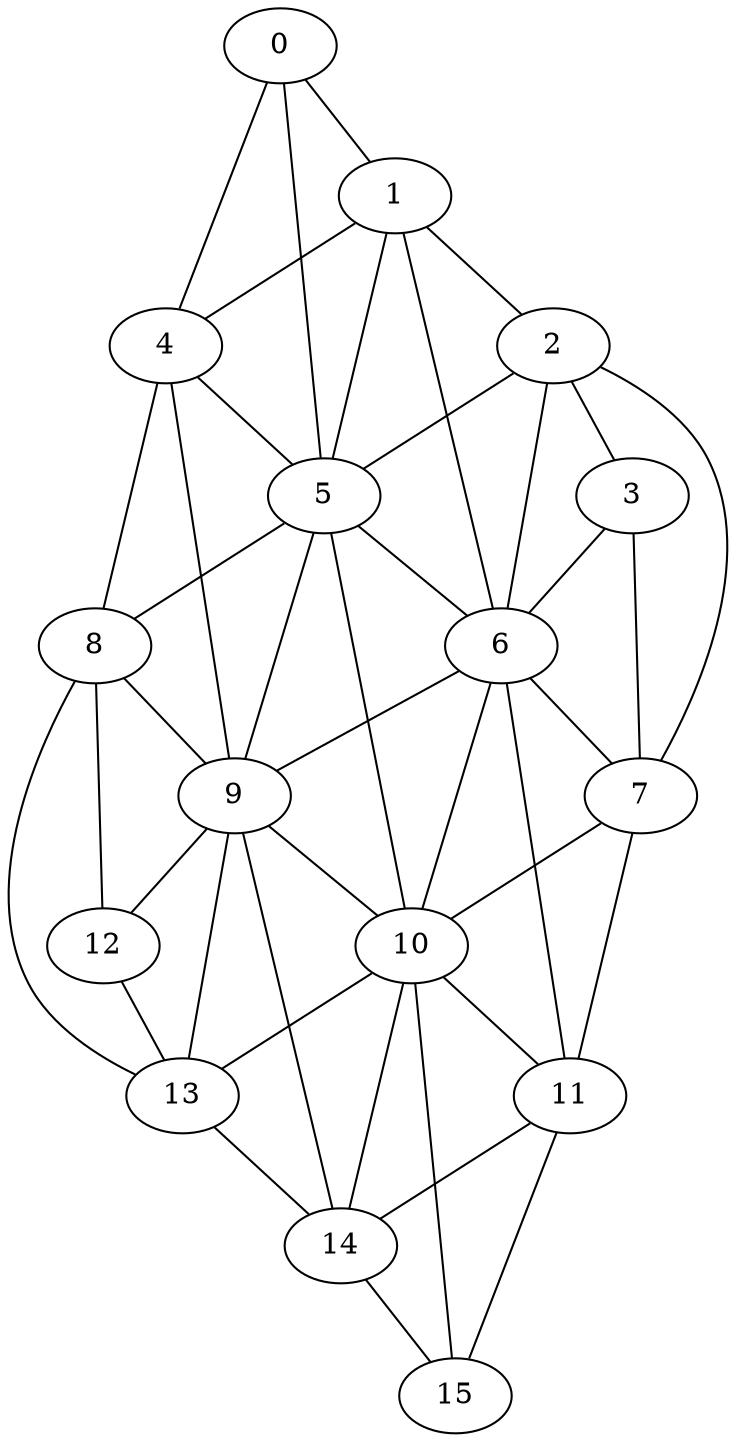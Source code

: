 graph
{
12 [pos = "0,0!"]

13 [pos = "1,0!"]

14 [pos = "2,0!"]

15 [pos = "3,0!"]

8 [pos = "0,1!"]

9 [pos = "1,1!"]

10 [pos = "2,1!"]

11 [pos = "3,1!"]

4 [pos = "0,2!"]

5 [pos = "1,2!"]

6 [pos = "2,2!"]

7 [pos = "3,2!"]

0 [pos = "0,3!"]

1 [pos = "1,3!"]

2 [pos = "2,3!"]

3 [pos = "3,3!"]

0 -- 1
0 -- 4
0 -- 5
1 -- 2
1 -- 4
1 -- 5
1 -- 6
2 -- 3
2 -- 5
2 -- 6
2 -- 7
3 -- 6
3 -- 7
4 -- 5
4 -- 8
4 -- 9
5 -- 8
5 -- 9
5 -- 10
5 -- 6
6 -- 9
6 -- 10
6 -- 7
6 -- 11
7 -- 10
7 -- 11
8 -- 9
8 -- 12
8 -- 13
9 -- 12
9 -- 13
9 -- 10
9 -- 14
10 -- 13
10 -- 14
10 -- 11
11 -- 14
11 -- 15
10 -- 15
12 -- 13
13 -- 14
14 -- 15
}